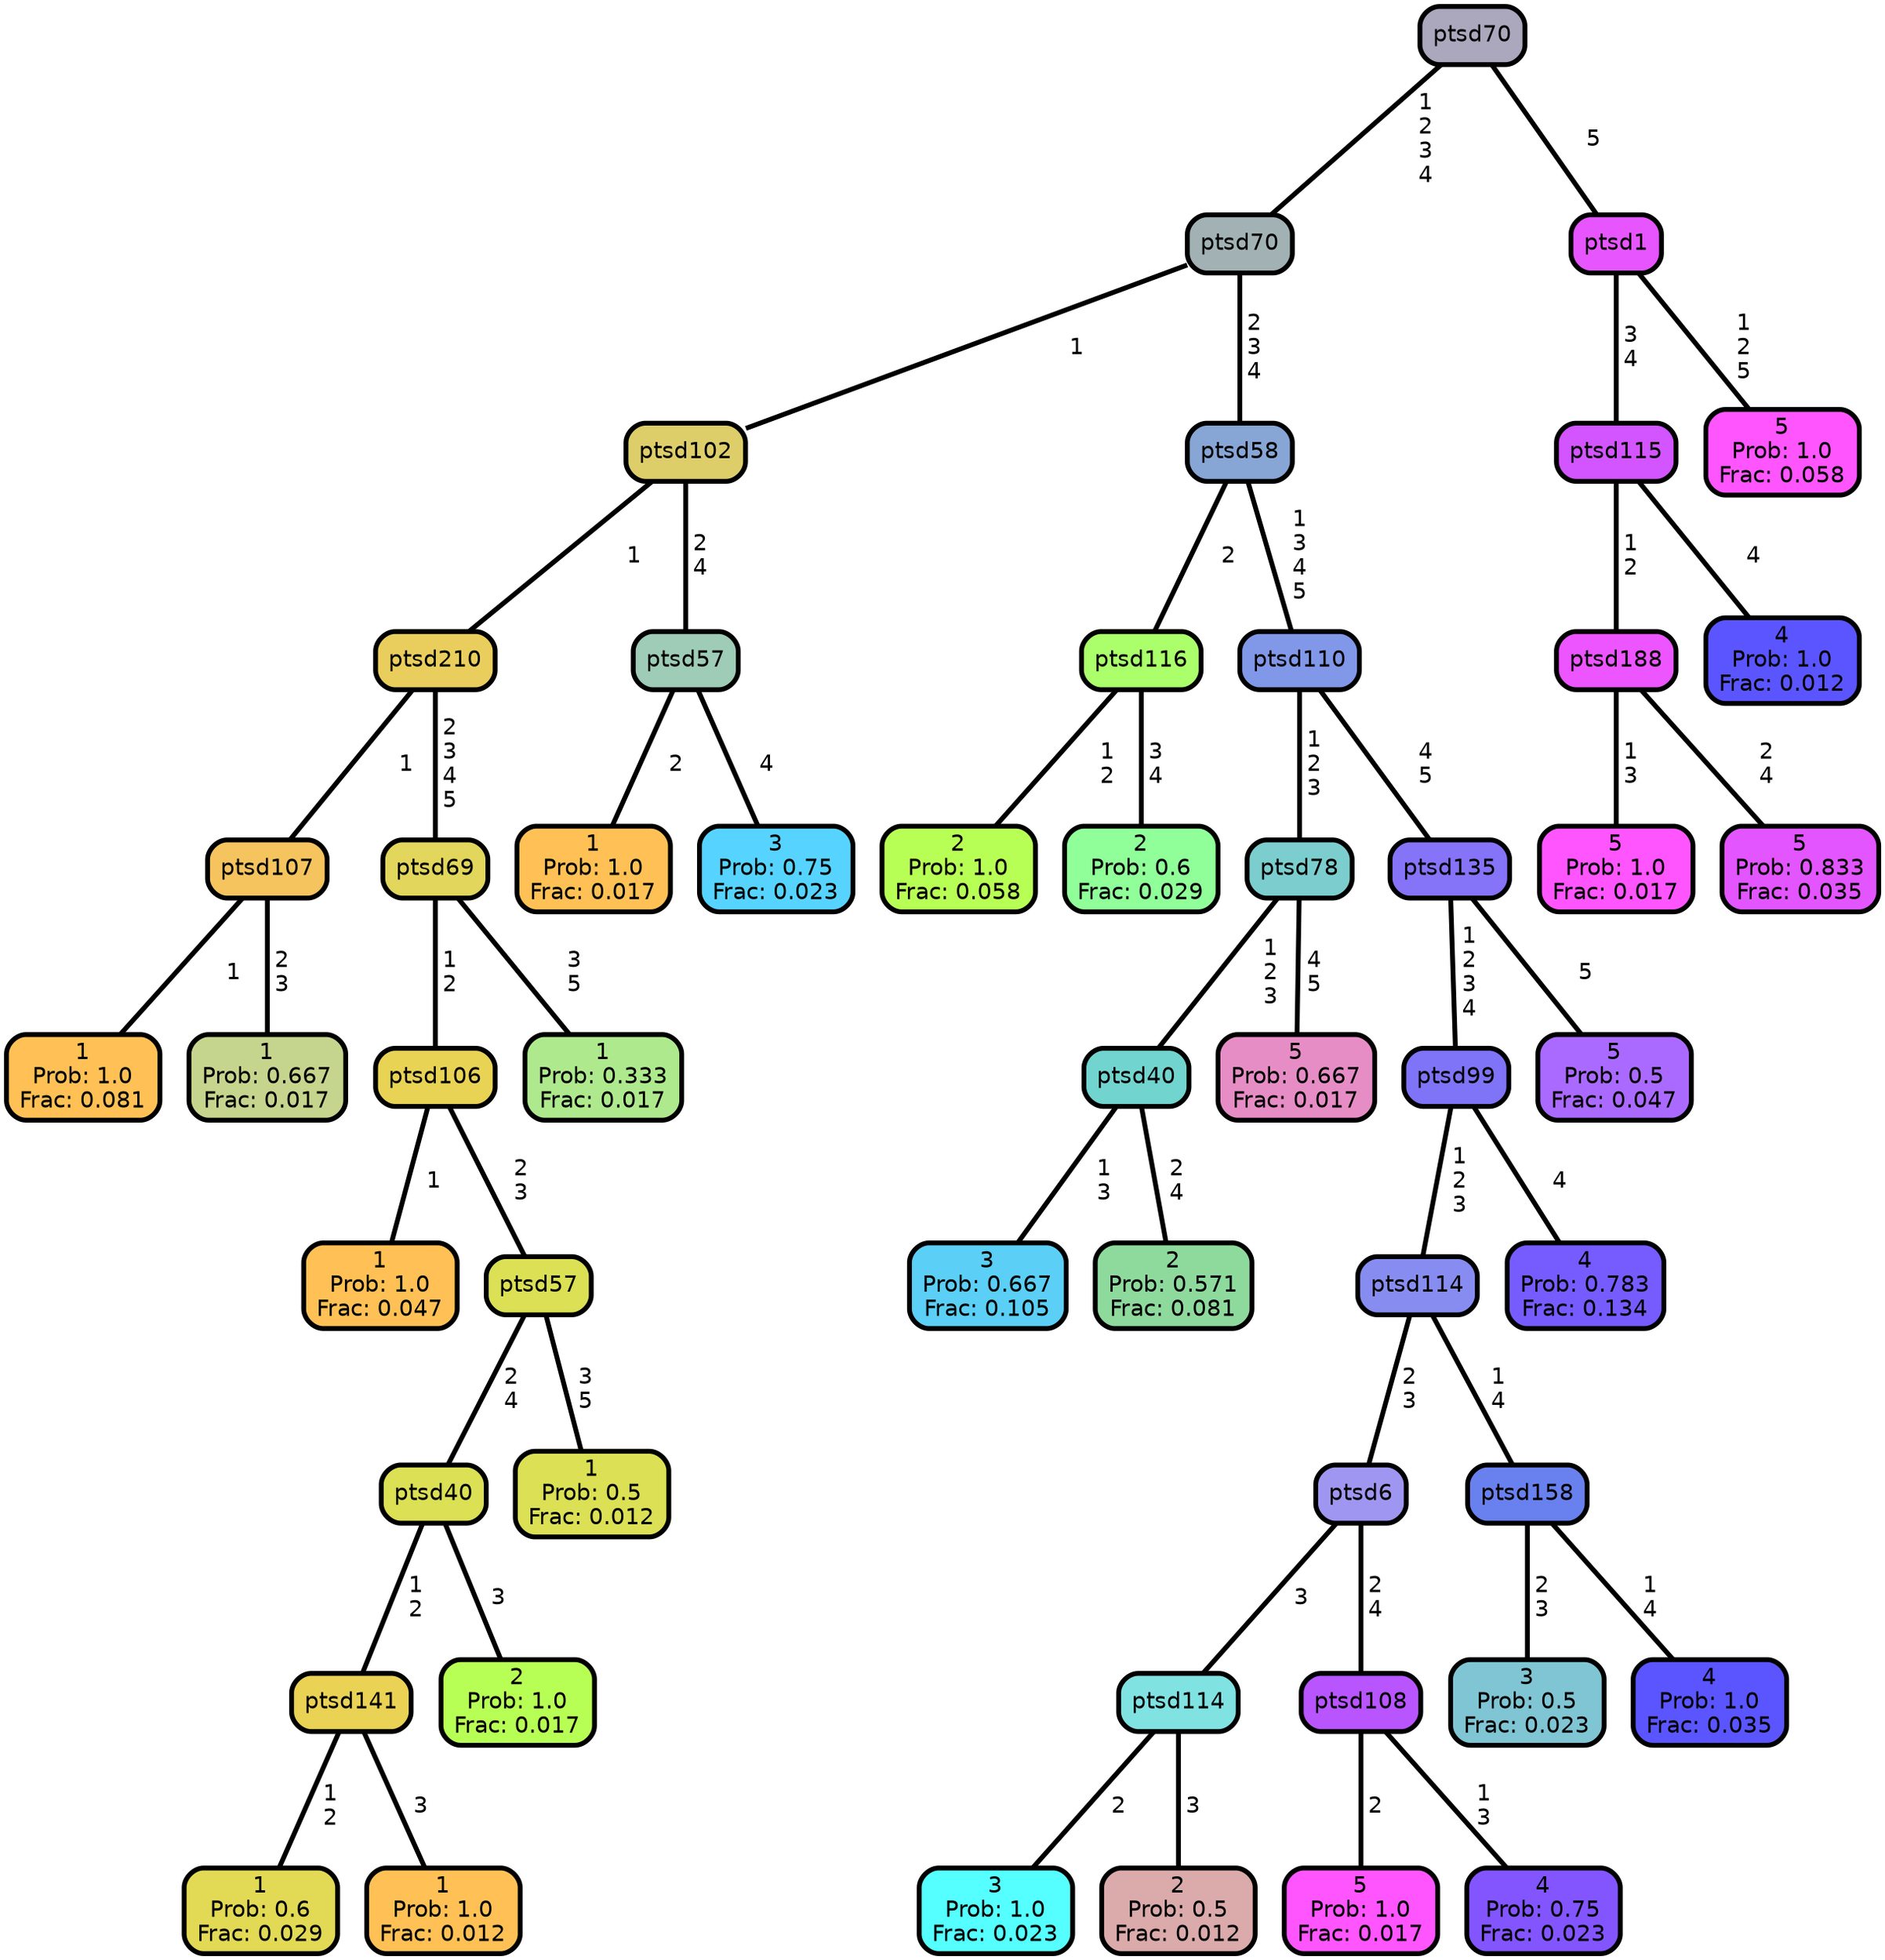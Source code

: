 graph Tree {
node [shape=box, style="filled, rounded",color="black",penwidth="3",fontcolor="black",                 fontname=helvetica] ;
graph [ranksep="0 equally", splines=straight,                 bgcolor=transparent, dpi=200] ;
edge [fontname=helvetica, color=black] ;
0 [label="1
Prob: 1.0
Frac: 0.081", fillcolor="#ffc155"] ;
1 [label="ptsd107", fillcolor="#f5c45f"] ;
2 [label="1
Prob: 0.667
Frac: 0.017", fillcolor="#c6d58d"] ;
3 [label="ptsd210", fillcolor="#eace5d"] ;
4 [label="1
Prob: 1.0
Frac: 0.047", fillcolor="#ffc155"] ;
5 [label="ptsd106", fillcolor="#e9d355"] ;
6 [label="1
Prob: 0.6
Frac: 0.029", fillcolor="#e2d955"] ;
7 [label="ptsd141", fillcolor="#ead255"] ;
8 [label="1
Prob: 1.0
Frac: 0.012", fillcolor="#ffc155"] ;
9 [label="ptsd40", fillcolor="#dbe055"] ;
10 [label="2
Prob: 1.0
Frac: 0.017", fillcolor="#b8ff55"] ;
11 [label="ptsd57", fillcolor="#dbe055"] ;
12 [label="1
Prob: 0.5
Frac: 0.012", fillcolor="#dbe055"] ;
13 [label="ptsd69", fillcolor="#e2d65c"] ;
14 [label="1
Prob: 0.333
Frac: 0.017", fillcolor="#aeea8d"] ;
15 [label="ptsd102", fillcolor="#dece6a"] ;
16 [label="1
Prob: 1.0
Frac: 0.017", fillcolor="#ffc155"] ;
17 [label="ptsd57", fillcolor="#9eccb6"] ;
18 [label="3
Prob: 0.75
Frac: 0.023", fillcolor="#56d4ff"] ;
19 [label="ptsd70", fillcolor="#a2b2b4"] ;
20 [label="2
Prob: 1.0
Frac: 0.058", fillcolor="#b8ff55"] ;
21 [label="ptsd116", fillcolor="#aaff6b"] ;
22 [label="2
Prob: 0.6
Frac: 0.029", fillcolor="#90ff99"] ;
23 [label="ptsd58", fillcolor="#87a6d6"] ;
24 [label="3
Prob: 0.667
Frac: 0.105", fillcolor="#5bcff5"] ;
25 [label="ptsd40", fillcolor="#72d4cf"] ;
26 [label="2
Prob: 0.571
Frac: 0.081", fillcolor="#8eda9d"] ;
27 [label="ptsd78", fillcolor="#7ccece"] ;
28 [label="5
Prob: 0.667
Frac: 0.017", fillcolor="#e78dc6"] ;
29 [label="ptsd110", fillcolor="#8197e8"] ;
30 [label="3
Prob: 1.0
Frac: 0.023", fillcolor="#55ffff"] ;
31 [label="ptsd114", fillcolor="#81e2e2"] ;
32 [label="2
Prob: 0.5
Frac: 0.012", fillcolor="#dbaaaa"] ;
33 [label="ptsd6", fillcolor="#9f96f1"] ;
34 [label="5
Prob: 1.0
Frac: 0.017", fillcolor="#ff55ff"] ;
35 [label="ptsd108", fillcolor="#b855ff"] ;
36 [label="4
Prob: 0.75
Frac: 0.023", fillcolor="#8355ff"] ;
37 [label="ptsd114", fillcolor="#878df0"] ;
38 [label="3
Prob: 0.5
Frac: 0.023", fillcolor="#80c5d4"] ;
39 [label="ptsd158", fillcolor="#6981ee"] ;
40 [label="4
Prob: 1.0
Frac: 0.035", fillcolor="#5a55ff"] ;
41 [label="ptsd99", fillcolor="#7f74f7"] ;
42 [label="4
Prob: 0.783
Frac: 0.134", fillcolor="#765cff"] ;
43 [label="ptsd135", fillcolor="#8573f8"] ;
44 [label="5
Prob: 0.5
Frac: 0.047", fillcolor="#ab6aff"] ;
45 [label="ptsd70", fillcolor="#aba7bd"] ;
46 [label="5
Prob: 1.0
Frac: 0.017", fillcolor="#ff55ff"] ;
47 [label="ptsd188", fillcolor="#ec55ff"] ;
48 [label="5
Prob: 0.833
Frac: 0.035", fillcolor="#e355ff"] ;
49 [label="ptsd115", fillcolor="#d255ff"] ;
50 [label="4
Prob: 1.0
Frac: 0.012", fillcolor="#5a55ff"] ;
51 [label="ptsd1", fillcolor="#e755ff"] ;
52 [label="5
Prob: 1.0
Frac: 0.058", fillcolor="#ff55ff"] ;
1 -- 0 [label=" 1",penwidth=3] ;
1 -- 2 [label=" 2\n 3",penwidth=3] ;
3 -- 1 [label=" 1",penwidth=3] ;
3 -- 13 [label=" 2\n 3\n 4\n 5",penwidth=3] ;
5 -- 4 [label=" 1",penwidth=3] ;
5 -- 11 [label=" 2\n 3",penwidth=3] ;
7 -- 6 [label=" 1\n 2",penwidth=3] ;
7 -- 8 [label=" 3",penwidth=3] ;
9 -- 7 [label=" 1\n 2",penwidth=3] ;
9 -- 10 [label=" 3",penwidth=3] ;
11 -- 9 [label=" 2\n 4",penwidth=3] ;
11 -- 12 [label=" 3\n 5",penwidth=3] ;
13 -- 5 [label=" 1\n 2",penwidth=3] ;
13 -- 14 [label=" 3\n 5",penwidth=3] ;
15 -- 3 [label=" 1",penwidth=3] ;
15 -- 17 [label=" 2\n 4",penwidth=3] ;
17 -- 16 [label=" 2",penwidth=3] ;
17 -- 18 [label=" 4",penwidth=3] ;
19 -- 15 [label=" 1",penwidth=3] ;
19 -- 23 [label=" 2\n 3\n 4",penwidth=3] ;
21 -- 20 [label=" 1\n 2",penwidth=3] ;
21 -- 22 [label=" 3\n 4",penwidth=3] ;
23 -- 21 [label=" 2",penwidth=3] ;
23 -- 29 [label=" 1\n 3\n 4\n 5",penwidth=3] ;
25 -- 24 [label=" 1\n 3",penwidth=3] ;
25 -- 26 [label=" 2\n 4",penwidth=3] ;
27 -- 25 [label=" 1\n 2\n 3",penwidth=3] ;
27 -- 28 [label=" 4\n 5",penwidth=3] ;
29 -- 27 [label=" 1\n 2\n 3",penwidth=3] ;
29 -- 43 [label=" 4\n 5",penwidth=3] ;
31 -- 30 [label=" 2",penwidth=3] ;
31 -- 32 [label=" 3",penwidth=3] ;
33 -- 31 [label=" 3",penwidth=3] ;
33 -- 35 [label=" 2\n 4",penwidth=3] ;
35 -- 34 [label=" 2",penwidth=3] ;
35 -- 36 [label=" 1\n 3",penwidth=3] ;
37 -- 33 [label=" 2\n 3",penwidth=3] ;
37 -- 39 [label=" 1\n 4",penwidth=3] ;
39 -- 38 [label=" 2\n 3",penwidth=3] ;
39 -- 40 [label=" 1\n 4",penwidth=3] ;
41 -- 37 [label=" 1\n 2\n 3",penwidth=3] ;
41 -- 42 [label=" 4",penwidth=3] ;
43 -- 41 [label=" 1\n 2\n 3\n 4",penwidth=3] ;
43 -- 44 [label=" 5",penwidth=3] ;
45 -- 19 [label=" 1\n 2\n 3\n 4",penwidth=3] ;
45 -- 51 [label=" 5",penwidth=3] ;
47 -- 46 [label=" 1\n 3",penwidth=3] ;
47 -- 48 [label=" 2\n 4",penwidth=3] ;
49 -- 47 [label=" 1\n 2",penwidth=3] ;
49 -- 50 [label=" 4",penwidth=3] ;
51 -- 49 [label=" 3\n 4",penwidth=3] ;
51 -- 52 [label=" 1\n 2\n 5",penwidth=3] ;
{rank = same;}}